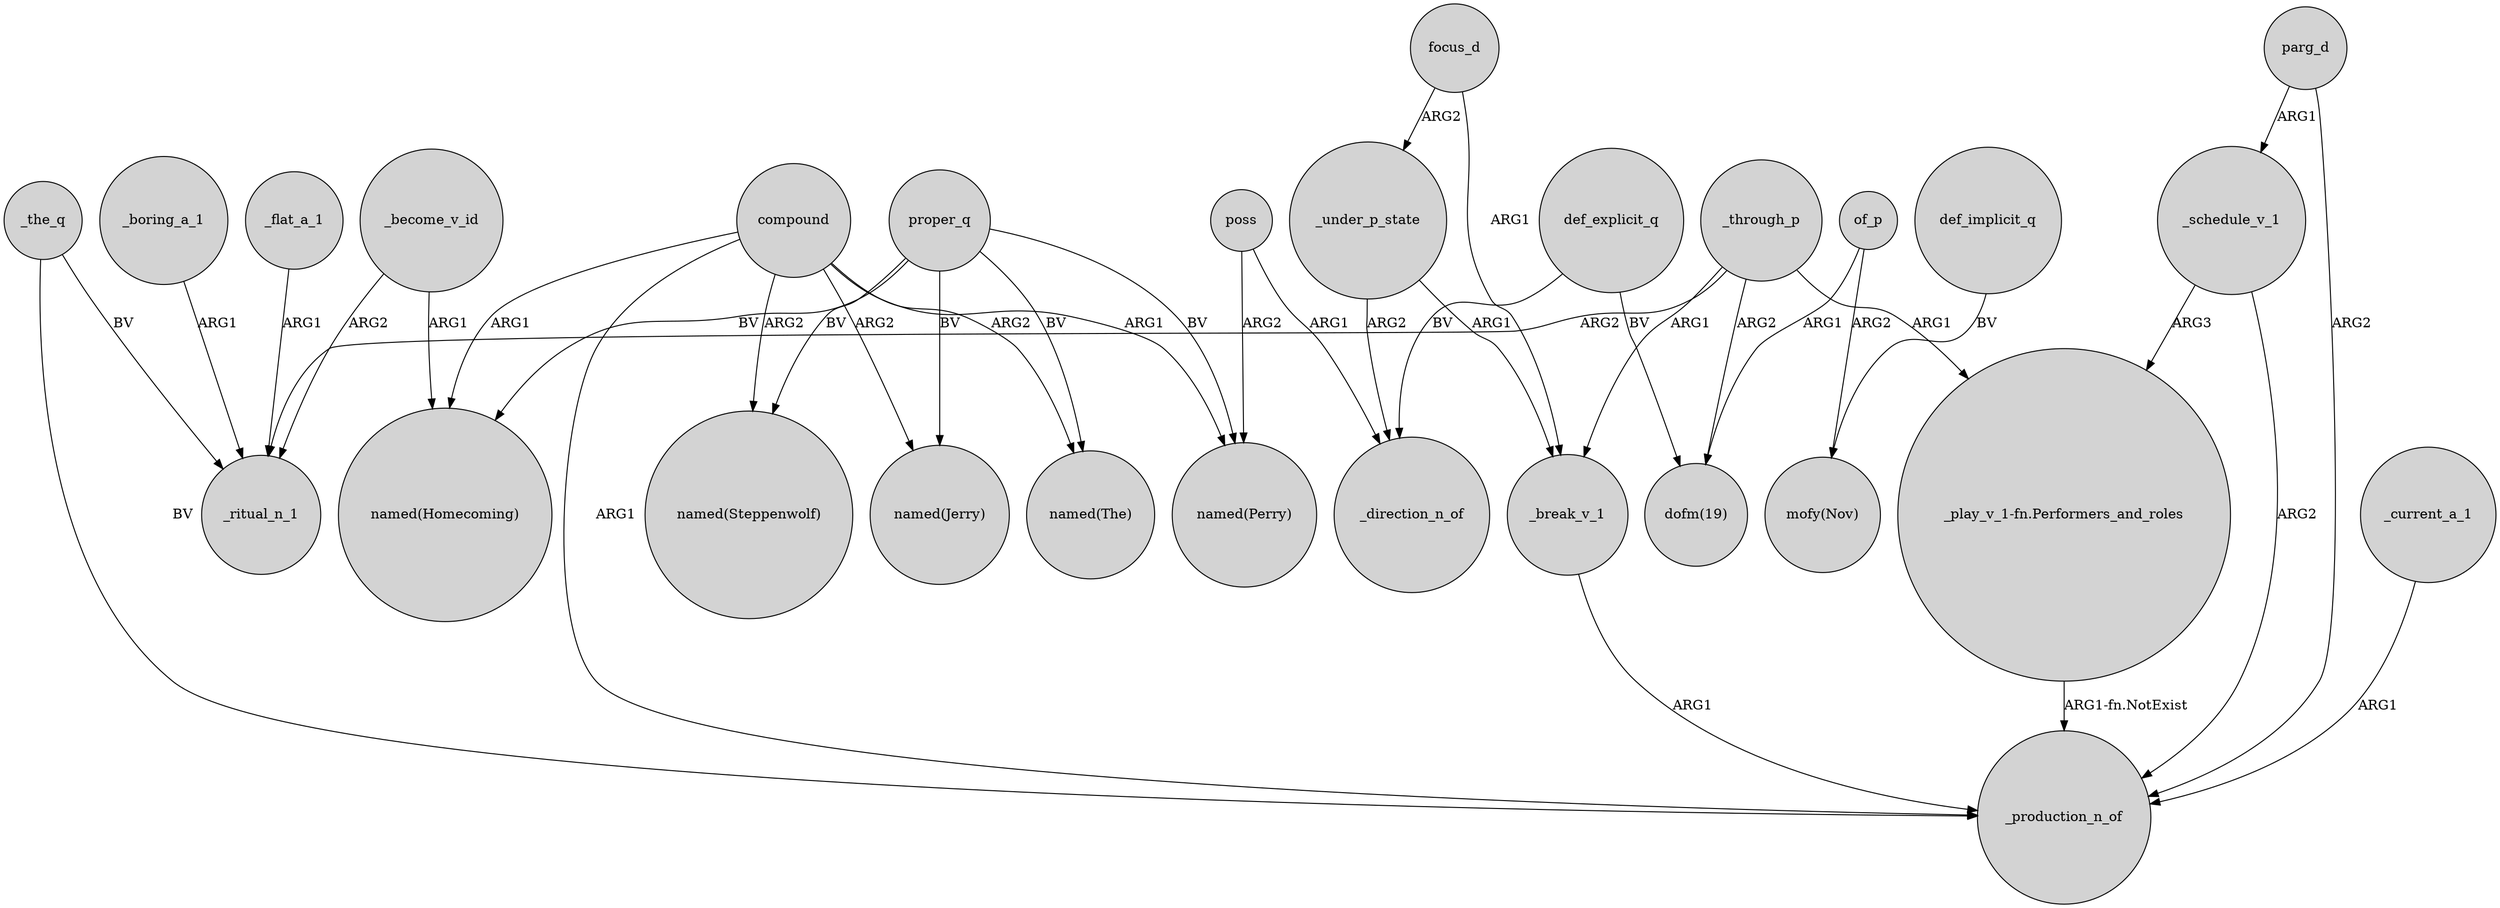 digraph {
	node [shape=circle style=filled]
	_become_v_id -> _ritual_n_1 [label=ARG2]
	compound -> "named(Steppenwolf)" [label=ARG2]
	compound -> "named(The)" [label=ARG2]
	_under_p_state -> _direction_n_of [label=ARG2]
	_under_p_state -> _break_v_1 [label=ARG1]
	compound -> _production_n_of [label=ARG1]
	_flat_a_1 -> _ritual_n_1 [label=ARG1]
	proper_q -> "named(Homecoming)" [label=BV]
	compound -> "named(Homecoming)" [label=ARG1]
	_through_p -> _ritual_n_1 [label=ARG2]
	_the_q -> _production_n_of [label=BV]
	def_explicit_q -> _direction_n_of [label=BV]
	proper_q -> "named(Steppenwolf)" [label=BV]
	_schedule_v_1 -> _production_n_of [label=ARG2]
	_through_p -> "_play_v_1-fn.Performers_and_roles" [label=ARG1]
	_become_v_id -> "named(Homecoming)" [label=ARG1]
	parg_d -> _production_n_of [label=ARG2]
	compound -> "named(Jerry)" [label=ARG2]
	_schedule_v_1 -> "_play_v_1-fn.Performers_and_roles" [label=ARG3]
	def_explicit_q -> "dofm(19)" [label=BV]
	_through_p -> _break_v_1 [label=ARG1]
	_current_a_1 -> _production_n_of [label=ARG1]
	poss -> "named(Perry)" [label=ARG2]
	_the_q -> _ritual_n_1 [label=BV]
	proper_q -> "named(The)" [label=BV]
	proper_q -> "named(Jerry)" [label=BV]
	of_p -> "dofm(19)" [label=ARG1]
	"_play_v_1-fn.Performers_and_roles" -> _production_n_of [label="ARG1-fn.NotExist"]
	_boring_a_1 -> _ritual_n_1 [label=ARG1]
	of_p -> "mofy(Nov)" [label=ARG2]
	def_implicit_q -> "mofy(Nov)" [label=BV]
	proper_q -> "named(Perry)" [label=BV]
	compound -> "named(Perry)" [label=ARG1]
	parg_d -> _schedule_v_1 [label=ARG1]
	poss -> _direction_n_of [label=ARG1]
	_break_v_1 -> _production_n_of [label=ARG1]
	focus_d -> _under_p_state [label=ARG2]
	focus_d -> _break_v_1 [label=ARG1]
	_through_p -> "dofm(19)" [label=ARG2]
}
